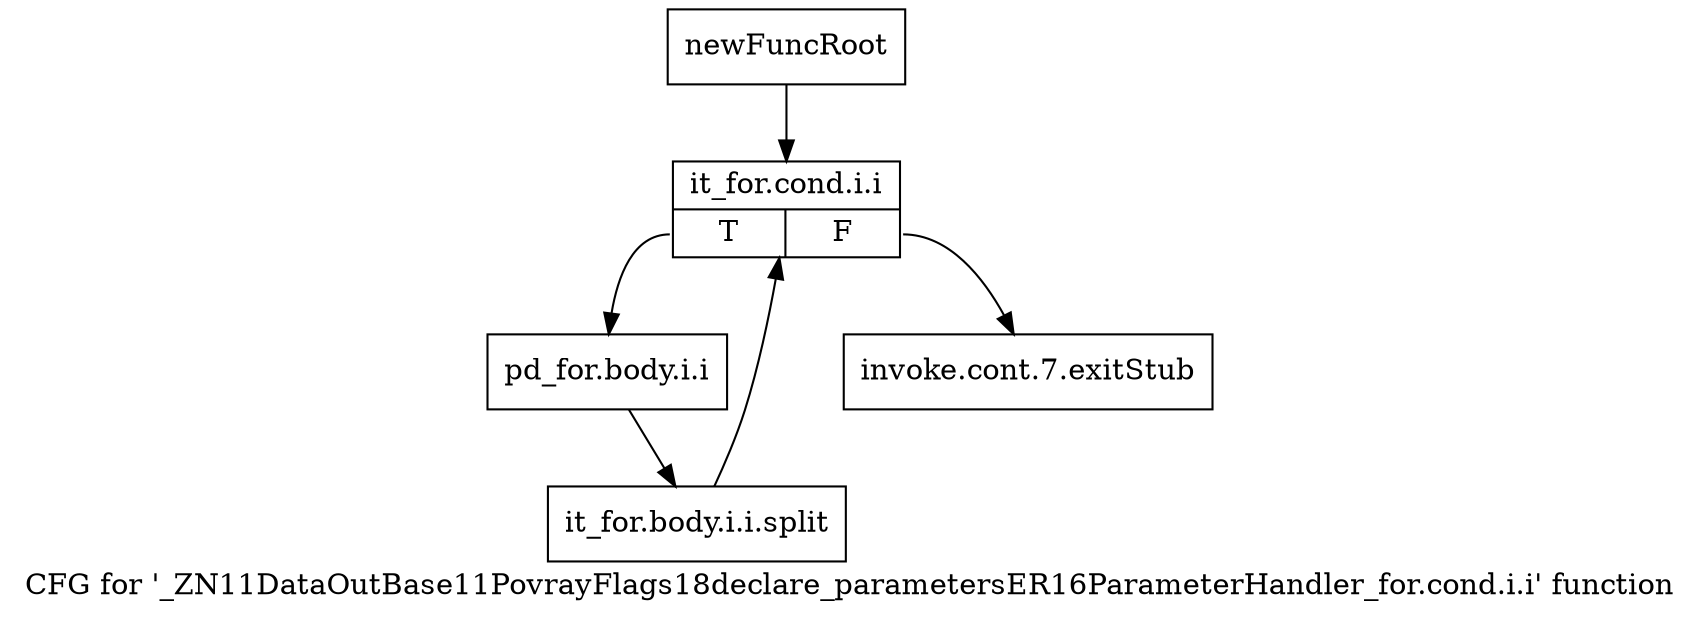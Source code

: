 digraph "CFG for '_ZN11DataOutBase11PovrayFlags18declare_parametersER16ParameterHandler_for.cond.i.i' function" {
	label="CFG for '_ZN11DataOutBase11PovrayFlags18declare_parametersER16ParameterHandler_for.cond.i.i' function";

	Node0x8b76ba0 [shape=record,label="{newFuncRoot}"];
	Node0x8b76ba0 -> Node0x8b76c40;
	Node0x8b76bf0 [shape=record,label="{invoke.cont.7.exitStub}"];
	Node0x8b76c40 [shape=record,label="{it_for.cond.i.i|{<s0>T|<s1>F}}"];
	Node0x8b76c40:s0 -> Node0x8b76c90;
	Node0x8b76c40:s1 -> Node0x8b76bf0;
	Node0x8b76c90 [shape=record,label="{pd_for.body.i.i}"];
	Node0x8b76c90 -> Node0xb83fc90;
	Node0xb83fc90 [shape=record,label="{it_for.body.i.i.split}"];
	Node0xb83fc90 -> Node0x8b76c40;
}
